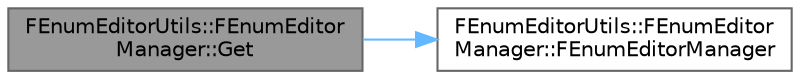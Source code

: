 digraph "FEnumEditorUtils::FEnumEditorManager::Get"
{
 // INTERACTIVE_SVG=YES
 // LATEX_PDF_SIZE
  bgcolor="transparent";
  edge [fontname=Helvetica,fontsize=10,labelfontname=Helvetica,labelfontsize=10];
  node [fontname=Helvetica,fontsize=10,shape=box,height=0.2,width=0.4];
  rankdir="LR";
  Node1 [id="Node000001",label="FEnumEditorUtils::FEnumEditor\lManager::Get",height=0.2,width=0.4,color="gray40", fillcolor="grey60", style="filled", fontcolor="black",tooltip=" "];
  Node1 -> Node2 [id="edge1_Node000001_Node000002",color="steelblue1",style="solid",tooltip=" "];
  Node2 [id="Node000002",label="FEnumEditorUtils::FEnumEditor\lManager::FEnumEditorManager",height=0.2,width=0.4,color="grey40", fillcolor="white", style="filled",URL="$da/d27/classFEnumEditorUtils_1_1FEnumEditorManager.html#a9174437719fa781f0c70dfb62867c5d2",tooltip=" "];
}
